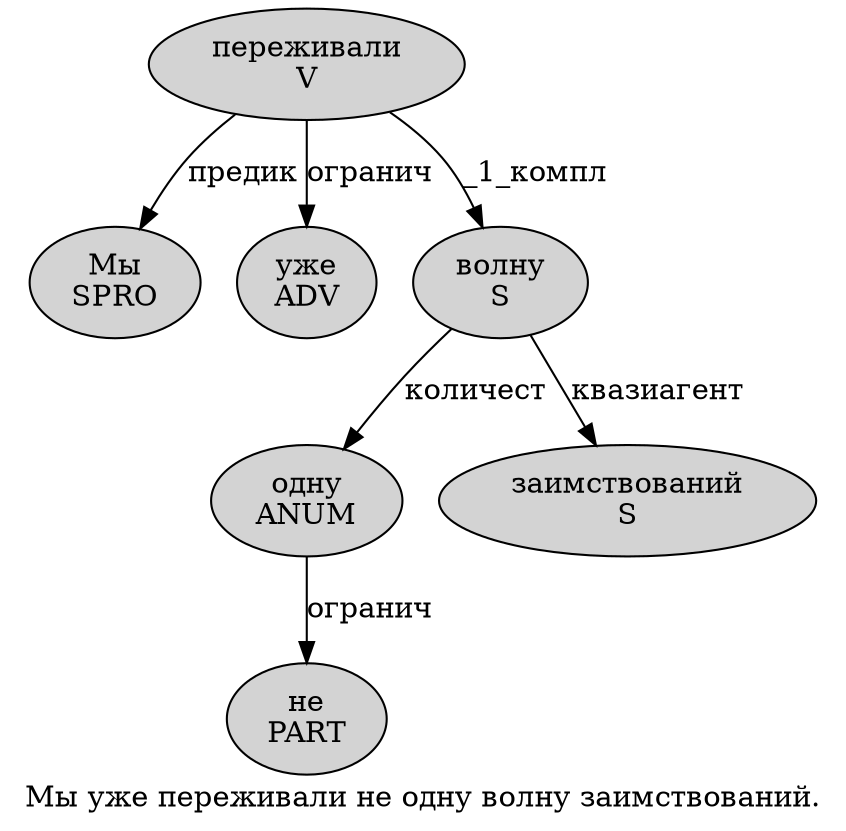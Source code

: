 digraph SENTENCE_238 {
	graph [label="Мы уже переживали не одну волну заимствований."]
	node [style=filled]
		0 [label="Мы
SPRO" color="" fillcolor=lightgray penwidth=1 shape=ellipse]
		1 [label="уже
ADV" color="" fillcolor=lightgray penwidth=1 shape=ellipse]
		2 [label="переживали
V" color="" fillcolor=lightgray penwidth=1 shape=ellipse]
		3 [label="не
PART" color="" fillcolor=lightgray penwidth=1 shape=ellipse]
		4 [label="одну
ANUM" color="" fillcolor=lightgray penwidth=1 shape=ellipse]
		5 [label="волну
S" color="" fillcolor=lightgray penwidth=1 shape=ellipse]
		6 [label="заимствований
S" color="" fillcolor=lightgray penwidth=1 shape=ellipse]
			2 -> 0 [label="предик"]
			2 -> 1 [label="огранич"]
			2 -> 5 [label="_1_компл"]
			5 -> 4 [label="количест"]
			5 -> 6 [label="квазиагент"]
			4 -> 3 [label="огранич"]
}